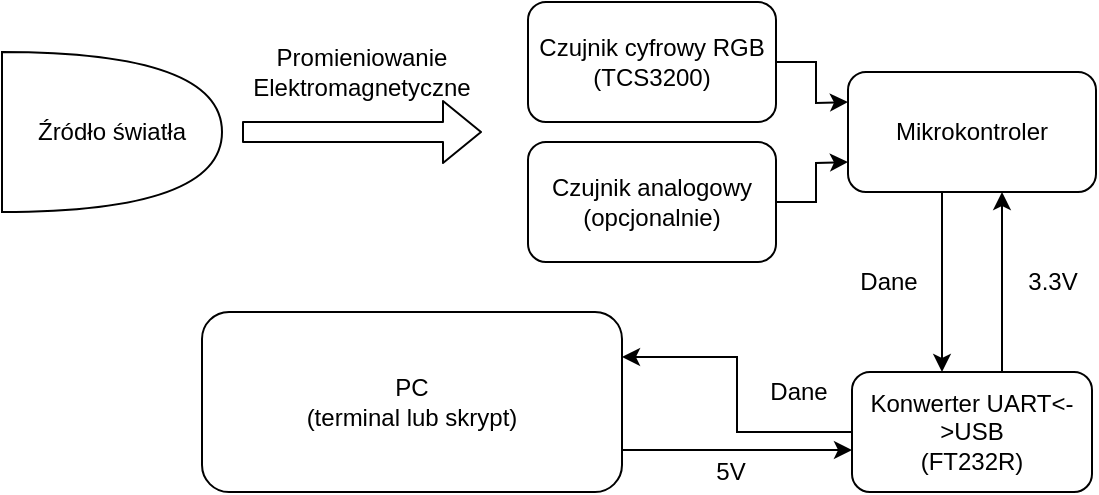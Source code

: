<mxfile version="13.1.11" type="device"><diagram id="_YNbPpxfQGRUzbsg2aHc" name="Page-1"><mxGraphModel dx="969" dy="524" grid="1" gridSize="10" guides="1" tooltips="1" connect="1" arrows="1" fold="1" page="1" pageScale="1" pageWidth="827" pageHeight="1169" math="0" shadow="0"><root><mxCell id="0"/><mxCell id="1" parent="0"/><mxCell id="UjVjt-1UHbdtHw5XtJGS-1" value="Źródło światła" style="shape=or;whiteSpace=wrap;html=1;" vertex="1" parent="1"><mxGeometry x="30" y="110" width="110" height="80" as="geometry"/></mxCell><mxCell id="UjVjt-1UHbdtHw5XtJGS-10" style="edgeStyle=orthogonalEdgeStyle;rounded=0;orthogonalLoop=1;jettySize=auto;html=1;entryX=0;entryY=0.25;entryDx=0;entryDy=0;" edge="1" parent="1" source="UjVjt-1UHbdtHw5XtJGS-2"><mxGeometry relative="1" as="geometry"><mxPoint x="453" y="135" as="targetPoint"/></mxGeometry></mxCell><mxCell id="UjVjt-1UHbdtHw5XtJGS-2" value="&lt;div&gt;Czujnik cyfrowy RGB&lt;br&gt;&lt;/div&gt;&lt;div&gt;(TCS3200)&lt;/div&gt;" style="rounded=1;whiteSpace=wrap;html=1;" vertex="1" parent="1"><mxGeometry x="293" y="85" width="124" height="60" as="geometry"/></mxCell><mxCell id="UjVjt-1UHbdtHw5XtJGS-9" style="edgeStyle=orthogonalEdgeStyle;rounded=0;orthogonalLoop=1;jettySize=auto;html=1;entryX=0;entryY=0.75;entryDx=0;entryDy=0;" edge="1" parent="1" source="UjVjt-1UHbdtHw5XtJGS-3"><mxGeometry relative="1" as="geometry"><mxPoint x="453" y="165" as="targetPoint"/></mxGeometry></mxCell><mxCell id="UjVjt-1UHbdtHw5XtJGS-3" value="&lt;div&gt;Czujnik analogowy &lt;br&gt;&lt;/div&gt;&lt;div&gt;(opcjonalnie)&lt;br&gt;&lt;/div&gt;" style="rounded=1;whiteSpace=wrap;html=1;" vertex="1" parent="1"><mxGeometry x="293" y="155" width="124" height="60" as="geometry"/></mxCell><mxCell id="UjVjt-1UHbdtHw5XtJGS-5" value="" style="shape=flexArrow;endArrow=classic;html=1;" edge="1" parent="1"><mxGeometry width="50" height="50" relative="1" as="geometry"><mxPoint x="150" y="150" as="sourcePoint"/><mxPoint x="270" y="150" as="targetPoint"/></mxGeometry></mxCell><mxCell id="UjVjt-1UHbdtHw5XtJGS-14" style="edgeStyle=orthogonalEdgeStyle;rounded=0;orthogonalLoop=1;jettySize=auto;html=1;" edge="1" parent="1" source="UjVjt-1UHbdtHw5XtJGS-6" target="UjVjt-1UHbdtHw5XtJGS-12"><mxGeometry relative="1" as="geometry"><mxPoint x="515" y="260" as="targetPoint"/><Array as="points"><mxPoint x="500" y="230"/><mxPoint x="500" y="230"/></Array></mxGeometry></mxCell><mxCell id="UjVjt-1UHbdtHw5XtJGS-6" value="Mikrokontroler" style="rounded=1;whiteSpace=wrap;html=1;" vertex="1" parent="1"><mxGeometry x="453" y="120" width="124" height="60" as="geometry"/></mxCell><mxCell id="UjVjt-1UHbdtHw5XtJGS-11" value="Promieniowanie Elektromagnetyczne" style="text;html=1;strokeColor=none;fillColor=none;align=center;verticalAlign=middle;whiteSpace=wrap;rounded=0;" vertex="1" parent="1"><mxGeometry x="150" y="110" width="120" height="20" as="geometry"/></mxCell><mxCell id="UjVjt-1UHbdtHw5XtJGS-16" style="edgeStyle=orthogonalEdgeStyle;rounded=0;orthogonalLoop=1;jettySize=auto;html=1;" edge="1" parent="1" source="UjVjt-1UHbdtHw5XtJGS-12"><mxGeometry relative="1" as="geometry"><mxPoint x="530" y="180" as="targetPoint"/><Array as="points"><mxPoint x="530" y="180"/></Array></mxGeometry></mxCell><mxCell id="UjVjt-1UHbdtHw5XtJGS-25" style="edgeStyle=orthogonalEdgeStyle;rounded=0;orthogonalLoop=1;jettySize=auto;html=1;entryX=1;entryY=0.25;entryDx=0;entryDy=0;" edge="1" parent="1" source="UjVjt-1UHbdtHw5XtJGS-12" target="UjVjt-1UHbdtHw5XtJGS-13"><mxGeometry relative="1" as="geometry"/></mxCell><mxCell id="UjVjt-1UHbdtHw5XtJGS-12" value="&lt;div&gt;Konwerter UART&amp;lt;-&amp;gt;USB&lt;/div&gt;&lt;div&gt;(FT232R)&lt;br&gt;&lt;/div&gt;" style="rounded=1;whiteSpace=wrap;html=1;" vertex="1" parent="1"><mxGeometry x="455" y="270" width="120" height="60" as="geometry"/></mxCell><mxCell id="UjVjt-1UHbdtHw5XtJGS-22" style="edgeStyle=orthogonalEdgeStyle;rounded=0;orthogonalLoop=1;jettySize=auto;html=1;entryX=0;entryY=0.65;entryDx=0;entryDy=0;entryPerimeter=0;" edge="1" parent="1" source="UjVjt-1UHbdtHw5XtJGS-13" target="UjVjt-1UHbdtHw5XtJGS-12"><mxGeometry relative="1" as="geometry"><Array as="points"><mxPoint x="380" y="309"/><mxPoint x="380" y="309"/></Array></mxGeometry></mxCell><mxCell id="UjVjt-1UHbdtHw5XtJGS-13" value="&lt;div&gt;PC&lt;/div&gt;&lt;div&gt;(terminal lub skrypt)&lt;br&gt;&lt;/div&gt;" style="rounded=1;whiteSpace=wrap;html=1;" vertex="1" parent="1"><mxGeometry x="130" y="240" width="210" height="90" as="geometry"/></mxCell><mxCell id="UjVjt-1UHbdtHw5XtJGS-17" value="Dane" style="text;html=1;align=center;verticalAlign=middle;resizable=0;points=[];autosize=1;" vertex="1" parent="1"><mxGeometry x="448" y="215" width="50" height="20" as="geometry"/></mxCell><mxCell id="UjVjt-1UHbdtHw5XtJGS-19" value="3.3V" style="text;html=1;align=center;verticalAlign=middle;resizable=0;points=[];autosize=1;" vertex="1" parent="1"><mxGeometry x="535" y="215" width="40" height="20" as="geometry"/></mxCell><mxCell id="UjVjt-1UHbdtHw5XtJGS-23" value="Dane" style="text;html=1;align=center;verticalAlign=middle;resizable=0;points=[];autosize=1;" vertex="1" parent="1"><mxGeometry x="403" y="270" width="50" height="20" as="geometry"/></mxCell><mxCell id="UjVjt-1UHbdtHw5XtJGS-24" value="5V" style="text;html=1;align=center;verticalAlign=middle;resizable=0;points=[];autosize=1;" vertex="1" parent="1"><mxGeometry x="379" y="310" width="30" height="20" as="geometry"/></mxCell></root></mxGraphModel></diagram></mxfile>